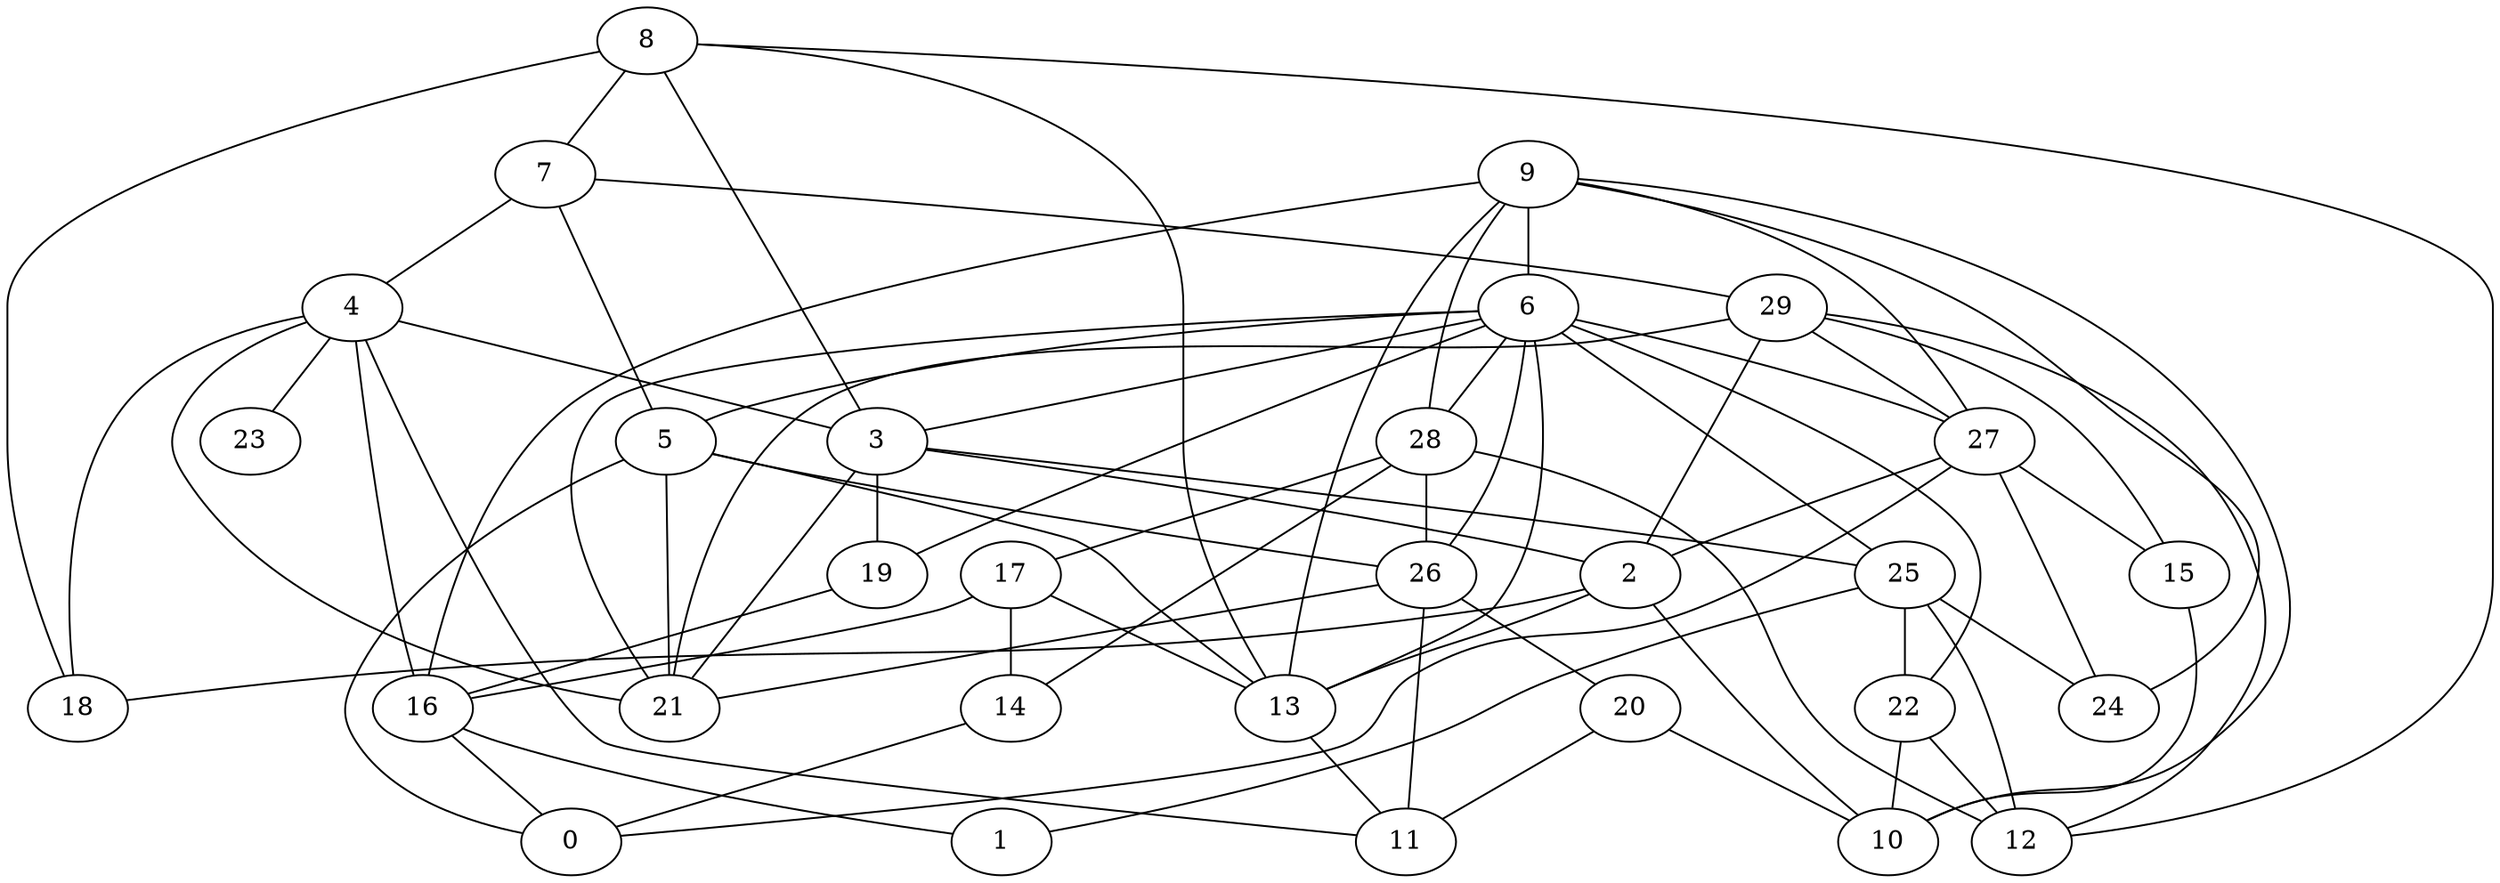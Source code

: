 digraph GG_graph {

subgraph G_graph {
edge [color = black]
"8" -> "7" [dir = none]
"8" -> "18" [dir = none]
"8" -> "3" [dir = none]
"29" -> "15" [dir = none]
"29" -> "21" [dir = none]
"4" -> "23" [dir = none]
"4" -> "3" [dir = none]
"4" -> "21" [dir = none]
"9" -> "16" [dir = none]
"9" -> "27" [dir = none]
"9" -> "28" [dir = none]
"28" -> "17" [dir = none]
"28" -> "12" [dir = none]
"28" -> "26" [dir = none]
"17" -> "14" [dir = none]
"5" -> "13" [dir = none]
"5" -> "26" [dir = none]
"20" -> "10" [dir = none]
"26" -> "20" [dir = none]
"26" -> "11" [dir = none]
"26" -> "21" [dir = none]
"25" -> "1" [dir = none]
"25" -> "22" [dir = none]
"25" -> "12" [dir = none]
"2" -> "13" [dir = none]
"27" -> "0" [dir = none]
"27" -> "24" [dir = none]
"19" -> "16" [dir = none]
"6" -> "22" [dir = none]
"28" -> "14" [dir = none]
"4" -> "11" [dir = none]
"14" -> "0" [dir = none]
"2" -> "10" [dir = none]
"4" -> "18" [dir = none]
"22" -> "10" [dir = none]
"9" -> "24" [dir = none]
"29" -> "2" [dir = none]
"29" -> "27" [dir = none]
"20" -> "11" [dir = none]
"3" -> "19" [dir = none]
"27" -> "15" [dir = none]
"6" -> "25" [dir = none]
"4" -> "16" [dir = none]
"17" -> "13" [dir = none]
"6" -> "28" [dir = none]
"5" -> "21" [dir = none]
"27" -> "2" [dir = none]
"6" -> "26" [dir = none]
"6" -> "19" [dir = none]
"16" -> "1" [dir = none]
"6" -> "5" [dir = none]
"3" -> "2" [dir = none]
"15" -> "10" [dir = none]
"9" -> "13" [dir = none]
"6" -> "27" [dir = none]
"6" -> "21" [dir = none]
"3" -> "21" [dir = none]
"13" -> "11" [dir = none]
"3" -> "25" [dir = none]
"9" -> "6" [dir = none]
"8" -> "12" [dir = none]
"17" -> "16" [dir = none]
"25" -> "24" [dir = none]
"7" -> "5" [dir = none]
"16" -> "0" [dir = none]
"6" -> "3" [dir = none]
"8" -> "13" [dir = none]
"22" -> "12" [dir = none]
"7" -> "4" [dir = none]
"7" -> "29" [dir = none]
"2" -> "18" [dir = none]
"5" -> "0" [dir = none]
"9" -> "10" [dir = none]
"6" -> "13" [dir = none]
"29" -> "12" [dir = none]
}

}
